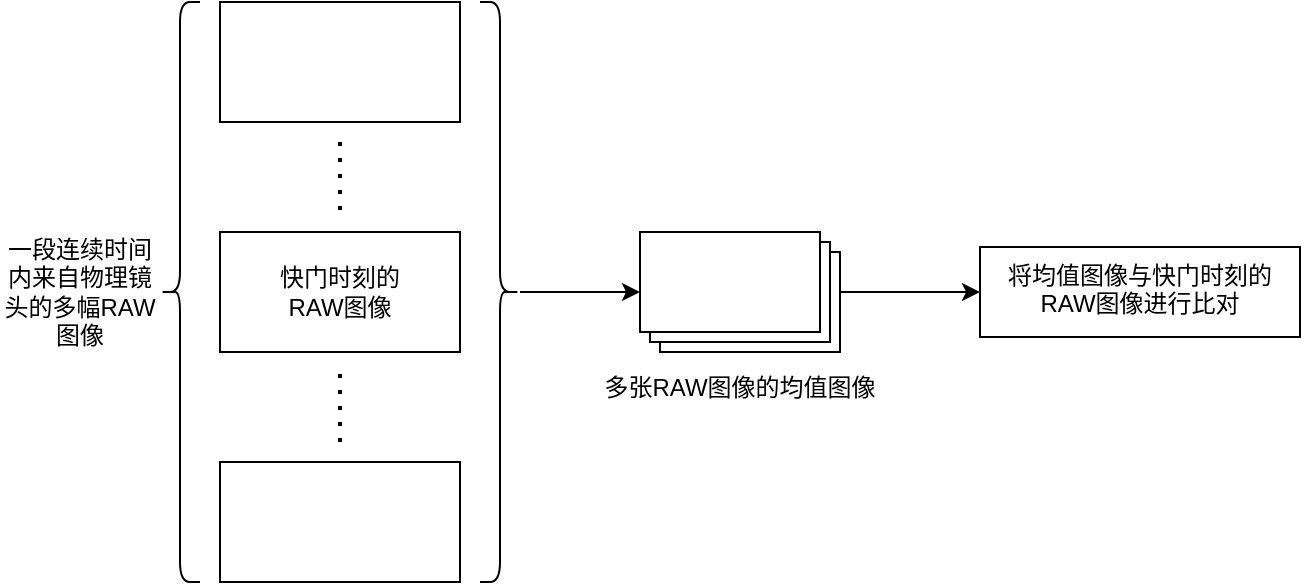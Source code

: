 <mxfile version="20.5.0" type="github">
  <diagram id="Dx6WQnxCv--RNV2YaCjC" name="Page-1">
    <mxGraphModel dx="1261" dy="672" grid="1" gridSize="10" guides="1" tooltips="1" connect="1" arrows="1" fold="1" page="1" pageScale="1" pageWidth="850" pageHeight="1100" math="0" shadow="0">
      <root>
        <mxCell id="0" />
        <mxCell id="1" parent="0" />
        <mxCell id="0NXdwLCMXKkdyYBk7in0-3" value="" style="verticalLabelPosition=bottom;verticalAlign=top;html=1;shape=mxgraph.basic.rect;fillColor2=none;strokeWidth=1;size=20;indent=5;" vertex="1" parent="1">
          <mxGeometry x="230" y="160" width="120" height="60" as="geometry" />
        </mxCell>
        <mxCell id="0NXdwLCMXKkdyYBk7in0-4" value="" style="verticalLabelPosition=bottom;verticalAlign=top;html=1;shape=mxgraph.basic.rect;fillColor2=none;strokeWidth=1;size=20;indent=5;" vertex="1" parent="1">
          <mxGeometry x="230" y="275" width="120" height="60" as="geometry" />
        </mxCell>
        <mxCell id="0NXdwLCMXKkdyYBk7in0-6" value="" style="verticalLabelPosition=bottom;verticalAlign=top;html=1;shape=mxgraph.basic.rect;fillColor2=none;strokeWidth=1;size=20;indent=5;" vertex="1" parent="1">
          <mxGeometry x="230" y="390" width="120" height="60" as="geometry" />
        </mxCell>
        <mxCell id="0NXdwLCMXKkdyYBk7in0-7" value="" style="endArrow=none;dashed=1;html=1;dashPattern=1 3;strokeWidth=2;rounded=0;" edge="1" parent="1">
          <mxGeometry width="50" height="50" relative="1" as="geometry">
            <mxPoint x="290" y="380" as="sourcePoint" />
            <mxPoint x="290" y="340" as="targetPoint" />
          </mxGeometry>
        </mxCell>
        <mxCell id="0NXdwLCMXKkdyYBk7in0-21" value="" style="edgeStyle=orthogonalEdgeStyle;rounded=0;orthogonalLoop=1;jettySize=auto;html=1;" edge="1" parent="1" source="0NXdwLCMXKkdyYBk7in0-8" target="0NXdwLCMXKkdyYBk7in0-14">
          <mxGeometry relative="1" as="geometry" />
        </mxCell>
        <mxCell id="0NXdwLCMXKkdyYBk7in0-8" value="" style="shape=curlyBracket;whiteSpace=wrap;html=1;rounded=1;flipH=1;" vertex="1" parent="1">
          <mxGeometry x="360" y="160" width="20" height="290" as="geometry" />
        </mxCell>
        <mxCell id="0NXdwLCMXKkdyYBk7in0-9" value="" style="shape=curlyBracket;whiteSpace=wrap;html=1;rounded=1;" vertex="1" parent="1">
          <mxGeometry x="200" y="160" width="20" height="290" as="geometry" />
        </mxCell>
        <UserObject label="一段连续时间内来自物理镜头的多幅RAW图像" placeholders="1" name="Variable" id="0NXdwLCMXKkdyYBk7in0-12">
          <mxCell style="text;html=1;strokeColor=none;fillColor=none;align=center;verticalAlign=middle;whiteSpace=wrap;overflow=hidden;" vertex="1" parent="1">
            <mxGeometry x="120" y="242.5" width="80" height="125" as="geometry" />
          </mxCell>
        </UserObject>
        <mxCell id="0NXdwLCMXKkdyYBk7in0-24" value="" style="edgeStyle=orthogonalEdgeStyle;rounded=0;orthogonalLoop=1;jettySize=auto;html=1;" edge="1" parent="1" source="0NXdwLCMXKkdyYBk7in0-14" target="0NXdwLCMXKkdyYBk7in0-23">
          <mxGeometry relative="1" as="geometry" />
        </mxCell>
        <mxCell id="0NXdwLCMXKkdyYBk7in0-14" value="" style="verticalLabelPosition=bottom;verticalAlign=top;html=1;shape=mxgraph.basic.layered_rect;dx=10;outlineConnect=0;" vertex="1" parent="1">
          <mxGeometry x="440" y="275" width="100" height="60" as="geometry" />
        </mxCell>
        <mxCell id="0NXdwLCMXKkdyYBk7in0-17" value="" style="endArrow=none;dashed=1;html=1;dashPattern=1 3;strokeWidth=2;rounded=0;" edge="1" parent="1">
          <mxGeometry width="50" height="50" relative="1" as="geometry">
            <mxPoint x="290" y="230" as="sourcePoint" />
            <mxPoint x="290" y="270" as="targetPoint" />
          </mxGeometry>
        </mxCell>
        <UserObject label="快门时刻的RAW图像" placeholders="1" name="Variable" id="0NXdwLCMXKkdyYBk7in0-19">
          <mxCell style="text;html=1;strokeColor=none;fillColor=none;align=center;verticalAlign=middle;whiteSpace=wrap;overflow=hidden;" vertex="1" parent="1">
            <mxGeometry x="250" y="287.5" width="80" height="35" as="geometry" />
          </mxCell>
        </UserObject>
        <mxCell id="0NXdwLCMXKkdyYBk7in0-22" value="多张RAW图像的均值图像" style="text;html=1;strokeColor=none;fillColor=none;align=center;verticalAlign=middle;whiteSpace=wrap;rounded=0;" vertex="1" parent="1">
          <mxGeometry x="420" y="337.5" width="140" height="30" as="geometry" />
        </mxCell>
        <mxCell id="0NXdwLCMXKkdyYBk7in0-23" value="将均值图像与快门时刻的RAW图像进行比对" style="whiteSpace=wrap;html=1;verticalAlign=top;" vertex="1" parent="1">
          <mxGeometry x="610" y="282.5" width="160" height="45" as="geometry" />
        </mxCell>
      </root>
    </mxGraphModel>
  </diagram>
</mxfile>
